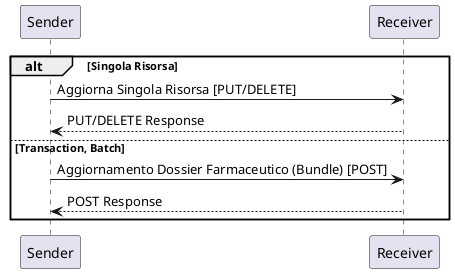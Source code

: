 @startuml
alt Singola Risorsa
	"Sender" -> "Receiver" : Aggiorna Singola Risorsa [PUT/DELETE]
	"Receiver" --> "Sender" : PUT/DELETE Response
else Transaction, Batch
	"Sender" -> "Receiver" : Aggiornamento Dossier Farmaceutico (Bundle) [POST]
	"Receiver" --> "Sender" : POST Response
end
@enduml
